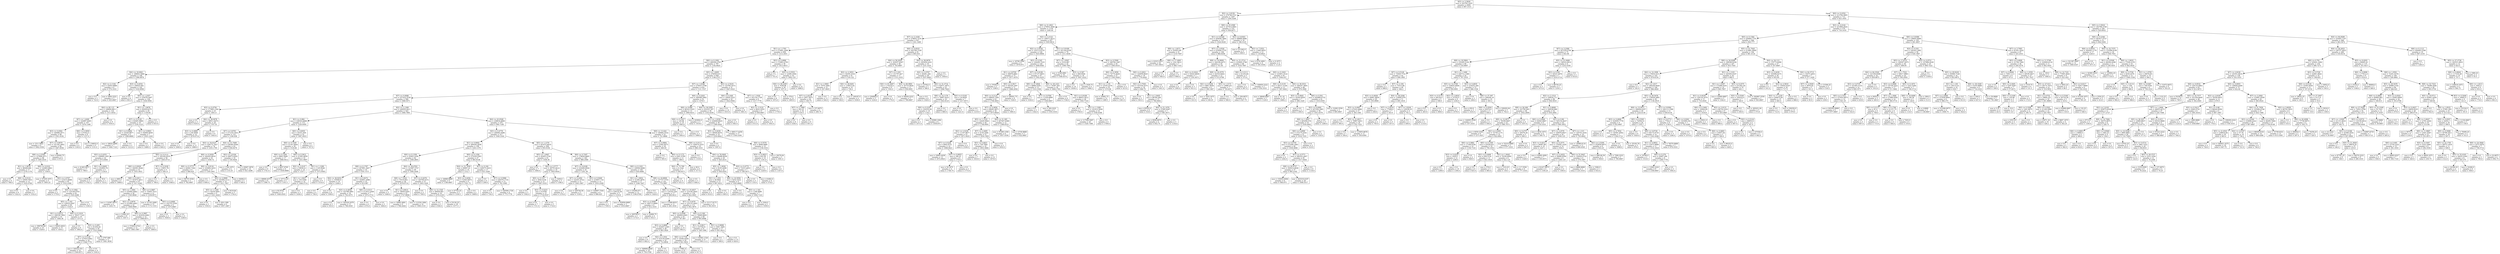 digraph Tree {
node [shape=box] ;
0 [label="X[5] <= 2.5828\nmse = 332705.1435\nsamples = 2000\nvalue = 997.1515"] ;
1 [label="X[2] <= 3.8159\nmse = 278746.5721\nsamples = 1287\nvalue = 1204.3248"] ;
0 -> 1 [labeldistance=2.5, labelangle=45, headlabel="True"] ;
2 [label="X[8] <= 21.4921\nmse = 270653.3646\nsamples = 1134\nvalue = 1240.44"] ;
1 -> 2 ;
3 [label="X[7] <= 2.1439\nmse = 278655.7578\nsamples = 927\nvalue = 1181.1489"] ;
2 -> 3 ;
4 [label="X[1] <= 1.1793\nmse = 272681.2646\nsamples = 836\nvalue = 1212.2931"] ;
3 -> 4 ;
5 [label="X[0] <= 0.1092\nmse = 269300.2763\nsamples = 797\nvalue = 1192.6625"] ;
4 -> 5 ;
6 [label="X[4] <= 18.0941\nmse = 188843.5666\nsamples = 148\nvalue = 1396.0878"] ;
5 -> 6 ;
7 [label="X[2] <= 2.1104\nmse = 25053.8889\nsamples = 6\nvalue = 574.3333"] ;
6 -> 7 ;
8 [label="mse = 0.0\nsamples = 3\nvalue = 723.0"] ;
7 -> 8 ;
9 [label="mse = 5904.2222\nsamples = 3\nvalue = 425.6667"] ;
7 -> 9 ;
10 [label="X[3] <= 0.4554\nmse = 166025.661\nsamples = 142\nvalue = 1430.8099"] ;
6 -> 10 ;
11 [label="mse = 0.0\nsamples = 6\nvalue = 801.0"] ;
10 -> 11 ;
12 [label="X[5] <= 1.2357\nmse = 155078.5497\nsamples = 136\nvalue = 1458.5956"] ;
10 -> 12 ;
13 [label="X[4] <= 85.115\nmse = 146804.8811\nsamples = 116\nvalue = 1511.6552"] ;
12 -> 13 ;
14 [label="X[7] <= 1.4269\nmse = 142887.4595\nsamples = 107\nvalue = 1476.1308"] ;
13 -> 14 ;
15 [label="X[3] <= 0.4582\nmse = 140088.3571\nsamples = 99\nvalue = 1501.9192"] ;
14 -> 15 ;
16 [label="mse = 1511.5802\nsamples = 9\nvalue = 1842.5556"] ;
15 -> 16 ;
17 [label="X[7] <= 0.8979\nmse = 141182.3902\nsamples = 90\nvalue = 1467.8556"] ;
15 -> 17 ;
18 [label="X[8] <= 2.5356\nmse = 127698.4571\nsamples = 86\nvalue = 1495.4535"] ;
17 -> 18 ;
19 [label="X[1] <= 1.0678\nmse = 88448.692\nsamples = 17\nvalue = 1278.1176"] ;
18 -> 19 ;
20 [label="mse = 0.0\nsamples = 4\nvalue = 768.0"] ;
19 -> 20 ;
21 [label="X[6] <= 0.0122\nmse = 10959.7633\nsamples = 13\nvalue = 1435.0769"] ;
19 -> 21 ;
22 [label="mse = 0.0\nsamples = 6\nvalue = 1322.0"] ;
21 -> 22 ;
23 [label="mse = 0.0\nsamples = 7\nvalue = 1532.0"] ;
21 -> 23 ;
24 [label="X[6] <= 0.0101\nmse = 122863.8841\nsamples = 69\nvalue = 1549.0"] ;
18 -> 24 ;
25 [label="mse = 47439.1875\nsamples = 4\nvalue = 1805.25"] ;
24 -> 25 ;
26 [label="X[2] <= 2.0767\nmse = 123215.8698\nsamples = 65\nvalue = 1533.2308"] ;
24 -> 26 ;
27 [label="mse = 0.0\nsamples = 2\nvalue = 1779.0"] ;
26 -> 27 ;
28 [label="X[0] <= 0.1082\nmse = 125149.0703\nsamples = 63\nvalue = 1525.4286"] ;
26 -> 28 ;
29 [label="X[5] <= 1.163\nmse = 129522.6567\nsamples = 60\nvalue = 1534.9"] ;
28 -> 29 ;
30 [label="X[1] <= 0.8272\nmse = 196536.7904\nsamples = 25\nvalue = 1484.36"] ;
29 -> 30 ;
31 [label="mse = 398765.64\nsamples = 10\nvalue = 1529.6"] ;
30 -> 31 ;
32 [label="mse = 59443.4933\nsamples = 15\nvalue = 1454.2"] ;
30 -> 32 ;
33 [label="X[0] <= 0.1019\nmse = 78527.7143\nsamples = 35\nvalue = 1571.0"] ;
29 -> 33 ;
34 [label="mse = 0.0\nsamples = 6\nvalue = 1802.0"] ;
33 -> 34 ;
35 [label="X[3] <= 0.495\nmse = 81450.44\nsamples = 29\nvalue = 1523.2069"] ;
33 -> 35 ;
36 [label="X[7] <= 0.5128\nmse = 127810.5062\nsamples = 18\nvalue = 1548.7778"] ;
35 -> 36 ;
37 [label="mse = 164322.551\nsamples = 14\nvalue = 1549.8571"] ;
36 -> 37 ;
38 [label="mse = 0.0\nsamples = 4\nvalue = 1545.0"] ;
36 -> 38 ;
39 [label="mse = 2767.686\nsamples = 11\nvalue = 1481.3636"] ;
35 -> 39 ;
40 [label="mse = 0.0\nsamples = 3\nvalue = 1336.0"] ;
28 -> 40 ;
41 [label="mse = 62640.75\nsamples = 4\nvalue = 874.5"] ;
17 -> 41 ;
42 [label="X[6] <= 0.3958\nmse = 67452.0\nsamples = 8\nvalue = 1157.0"] ;
14 -> 42 ;
43 [label="mse = 0.0\nsamples = 4\nvalue = 1163.0"] ;
42 -> 43 ;
44 [label="mse = 134832.0\nsamples = 4\nvalue = 1151.0"] ;
42 -> 44 ;
45 [label="mse = 0.0\nsamples = 9\nvalue = 1934.0"] ;
13 -> 45 ;
46 [label="X[1] <= 1.0678\nmse = 92029.6275\nsamples = 20\nvalue = 1150.85"] ;
12 -> 46 ;
47 [label="X[7] <= 0.5128\nmse = 83465.5898\nsamples = 16\nvalue = 1230.3125"] ;
46 -> 47 ;
48 [label="X[1] <= 0.9964\nmse = 23526.9877\nsamples = 9\nvalue = 1389.8889"] ;
47 -> 48 ;
49 [label="mse = 18624.4898\nsamples = 7\nvalue = 1440.7143"] ;
48 -> 49 ;
50 [label="mse = 0.0\nsamples = 2\nvalue = 1212.0"] ;
48 -> 50 ;
51 [label="X[1] <= 0.8903\nmse = 85694.6939\nsamples = 7\nvalue = 1025.1429"] ;
47 -> 51 ;
52 [label="mse = 0.0\nsamples = 2\nvalue = 1488.0"] ;
51 -> 52 ;
53 [label="mse = 0.0\nsamples = 5\nvalue = 840.0"] ;
51 -> 53 ;
54 [label="mse = 0.0\nsamples = 4\nvalue = 833.0"] ;
46 -> 54 ;
55 [label="X[5] <= 1.6495\nmse = 276059.015\nsamples = 649\nvalue = 1146.2727"] ;
5 -> 55 ;
56 [label="X[7] <= 1.0188\nmse = 270037.5799\nsamples = 618\nvalue = 1121.1537"] ;
55 -> 56 ;
57 [label="X[7] <= 0.0086\nmse = 257432.5538\nsamples = 566\nvalue = 1088.5071"] ;
56 -> 57 ;
58 [label="X[3] <= 0.4756\nmse = 177885.1304\nsamples = 23\nvalue = 1601.0"] ;
57 -> 58 ;
59 [label="mse = 0.0\nsamples = 3\nvalue = 624.0"] ;
58 -> 59 ;
60 [label="X[4] <= 38.0978\nmse = 39911.6475\nsamples = 20\nvalue = 1747.55"] ;
58 -> 60 ;
61 [label="X[3] <= 0.4889\nmse = 230.4949\nsamples = 14\nvalue = 1878.0714"] ;
60 -> 61 ;
62 [label="mse = 0.0\nsamples = 3\nvalue = 1849.0"] ;
61 -> 62 ;
63 [label="mse = 0.0\nsamples = 11\nvalue = 1886.0"] ;
61 -> 63 ;
64 [label="mse = 0.0\nsamples = 6\nvalue = 1443.0"] ;
60 -> 64 ;
65 [label="X[2] <= 2.1389\nmse = 249205.6411\nsamples = 543\nvalue = 1066.7993"] ;
57 -> 65 ;
66 [label="X[1] <= 0.984\nmse = 236543.6689\nsamples = 173\nvalue = 1220.9595"] ;
65 -> 66 ;
67 [label="X[7] <= 0.8791\nmse = 271216.3453\nsamples = 121\nvalue = 1106.438"] ;
66 -> 67 ;
68 [label="X[4] <= 34.6147\nmse = 228172.7627\nsamples = 78\nvalue = 1255.1795"] ;
67 -> 68 ;
69 [label="X[3] <= 0.4351\nmse = 108969.1405\nsamples = 22\nvalue = 873.6364"] ;
68 -> 69 ;
70 [label="mse = 41463.6471\nsamples = 17\nvalue = 798.0"] ;
69 -> 70 ;
71 [label="X[1] <= 0.8493\nmse = 252903.76\nsamples = 5\nvalue = 1130.8"] ;
69 -> 71 ;
72 [label="mse = 8556.25\nsamples = 2\nvalue = 1742.5"] ;
71 -> 72 ;
73 [label="mse = 50.0\nsamples = 3\nvalue = 723.0"] ;
71 -> 73 ;
74 [label="X[0] <= 0.2112\nmse = 195344.9235\nsamples = 56\nvalue = 1405.0714"] ;
68 -> 74 ;
75 [label="X[6] <= 0.0028\nmse = 184581.9246\nsamples = 51\nvalue = 1455.3922"] ;
74 -> 75 ;
76 [label="mse = 2883.0\nsamples = 4\nvalue = 1899.0"] ;
75 -> 76 ;
77 [label="X[8] <= 8.3611\nmse = 181872.4011\nsamples = 47\nvalue = 1417.6383"] ;
75 -> 77 ;
78 [label="X[5] <= 1.1894\nmse = 235092.9482\nsamples = 26\nvalue = 1545.8846"] ;
77 -> 78 ;
79 [label="mse = 114367.6875\nsamples = 4\nvalue = 1203.75"] ;
78 -> 79 ;
80 [label="X[2] <= 2.0678\nmse = 231890.4463\nsamples = 22\nvalue = 1608.0909"] ;
78 -> 80 ;
81 [label="mse = 31862.25\nsamples = 8\nvalue = 1447.5"] ;
80 -> 81 ;
82 [label="X[6] <= 0.3887\nmse = 323034.4082\nsamples = 14\nvalue = 1699.8571"] ;
80 -> 82 ;
83 [label="mse = 374923.4722\nsamples = 12\nvalue = 1683.1667"] ;
82 -> 83 ;
84 [label="mse = 0.0\nsamples = 2\nvalue = 1800.0"] ;
82 -> 84 ;
85 [label="X[6] <= 0.3887\nmse = 70405.7415\nsamples = 21\nvalue = 1258.8571"] ;
77 -> 85 ;
86 [label="mse = 31142.2489\nsamples = 15\nvalue = 1172.1333"] ;
85 -> 86 ;
87 [label="X[3] <= 0.4469\nmse = 102755.5556\nsamples = 6\nvalue = 1475.6667"] ;
85 -> 87 ;
88 [label="mse = 0.0\nsamples = 2\nvalue = 1929.0"] ;
87 -> 88 ;
89 [label="mse = 0.0\nsamples = 4\nvalue = 1249.0"] ;
87 -> 89 ;
90 [label="X[7] <= 0.3228\nmse = 15851.76\nsamples = 5\nvalue = 891.8"] ;
74 -> 90 ;
91 [label="mse = 0.0\nsamples = 3\nvalue = 789.0"] ;
90 -> 91 ;
92 [label="mse = 0.0\nsamples = 2\nvalue = 1046.0"] ;
90 -> 92 ;
93 [label="X[4] <= 31.7499\nmse = 236365.9546\nsamples = 43\nvalue = 836.6279"] ;
67 -> 93 ;
94 [label="X[6] <= 0.5059\nmse = 244263.8016\nsamples = 25\nvalue = 1056.72"] ;
93 -> 94 ;
95 [label="X[0] <= 0.3773\nmse = 42942.7344\nsamples = 8\nvalue = 666.625"] ;
94 -> 95 ;
96 [label="mse = 99755.5556\nsamples = 3\nvalue = 762.6667"] ;
95 -> 96 ;
97 [label="mse = 0.0\nsamples = 5\nvalue = 609.0"] ;
95 -> 97 ;
98 [label="X[6] <= 0.8134\nmse = 233692.3253\nsamples = 17\nvalue = 1240.2941"] ;
94 -> 98 ;
99 [label="X[2] <= 2.0888\nmse = 103384.3112\nsamples = 14\nvalue = 1411.7857"] ;
98 -> 99 ;
100 [label="X[5] <= 1.1269\nmse = 54254.4691\nsamples = 9\nvalue = 1221.4444"] ;
99 -> 100 ;
101 [label="mse = 0.0\nsamples = 3\nvalue = 1550.0"] ;
100 -> 101 ;
102 [label="mse = 420.1389\nsamples = 6\nvalue = 1057.1667"] ;
100 -> 102 ;
103 [label="mse = 9219.84\nsamples = 5\nvalue = 1754.4"] ;
99 -> 103 ;
104 [label="mse = 64082.0\nsamples = 3\nvalue = 440.0"] ;
98 -> 104 ;
105 [label="X[2] <= 2.0194\nmse = 64675.8302\nsamples = 18\nvalue = 530.9444"] ;
93 -> 105 ;
106 [label="mse = 1764.1875\nsamples = 4\nvalue = 214.25"] ;
105 -> 106 ;
107 [label="mse = 45807.3878\nsamples = 14\nvalue = 621.4286"] ;
105 -> 107 ;
108 [label="X[0] <= 0.6055\nmse = 54331.939\nsamples = 52\nvalue = 1487.4423"] ;
66 -> 108 ;
109 [label="X[6] <= 0.7249\nmse = 31167.0644\nsamples = 50\nvalue = 1518.66"] ;
108 -> 109 ;
110 [label="X[0] <= 0.1294\nmse = 6863.5848\nsamples = 17\nvalue = 1686.9412"] ;
109 -> 110 ;
111 [label="mse = 0.0\nsamples = 8\nvalue = 1741.0"] ;
110 -> 111 ;
112 [label="mse = 8057.8765\nsamples = 9\nvalue = 1638.8889"] ;
110 -> 112 ;
113 [label="X[0] <= 0.3612\nmse = 21583.4839\nsamples = 33\nvalue = 1431.9697"] ;
109 -> 113 ;
114 [label="X[2] <= 2.0147\nmse = 55839.21\nsamples = 10\nvalue = 1337.7"] ;
113 -> 114 ;
115 [label="mse = 49686.4375\nsamples = 8\nvalue = 1396.75"] ;
114 -> 115 ;
116 [label="mse = 10712.25\nsamples = 2\nvalue = 1101.5"] ;
114 -> 116 ;
117 [label="X[1] <= 1.1299\nmse = 1145.9546\nsamples = 23\nvalue = 1472.9565"] ;
113 -> 117 ;
118 [label="X[1] <= 1.0437\nmse = 103.5306\nsamples = 14\nvalue = 1446.5714"] ;
117 -> 118 ;
119 [label="mse = 92.9752\nsamples = 11\nvalue = 1449.4545"] ;
118 -> 119 ;
120 [label="mse = 0.0\nsamples = 3\nvalue = 1436.0"] ;
118 -> 120 ;
121 [label="mse = 0.0\nsamples = 9\nvalue = 1514.0"] ;
117 -> 121 ;
122 [label="mse = 0.0\nsamples = 2\nvalue = 707.0"] ;
108 -> 122 ;
123 [label="X[4] <= 43.0548\nmse = 238818.4669\nsamples = 370\nvalue = 994.7189"] ;
65 -> 123 ;
124 [label="X[3] <= 0.4778\nmse = 246083.5096\nsamples = 317\nvalue = 1040.3344"] ;
123 -> 124 ;
125 [label="X[1] <= 0.9092\nmse = 290436.2838\nsamples = 109\nvalue = 1203.1376"] ;
124 -> 125 ;
126 [label="X[0] <= 0.1356\nmse = 250813.836\nsamples = 82\nvalue = 1308.2805"] ;
125 -> 126 ;
127 [label="X[8] <= 4.1787\nmse = 207891.3407\nsamples = 33\nvalue = 934.1515"] ;
126 -> 127 ;
128 [label="X[4] <= 36.9252\nmse = 135000.0\nsamples = 10\nvalue = 1208.0"] ;
127 -> 128 ;
129 [label="mse = 0.0\nsamples = 4\nvalue = 758.0"] ;
128 -> 129 ;
130 [label="mse = 0.0\nsamples = 6\nvalue = 1508.0"] ;
128 -> 130 ;
131 [label="X[1] <= 0.8272\nmse = 192801.2098\nsamples = 23\nvalue = 815.087"] ;
127 -> 131 ;
132 [label="X[3] <= 0.4658\nmse = 142788.4961\nsamples = 16\nvalue = 702.4375"] ;
131 -> 132 ;
133 [label="mse = 0.0\nsamples = 5\nvalue = 555.0"] ;
132 -> 133 ;
134 [label="mse = 193320.2479\nsamples = 11\nvalue = 769.4545"] ;
132 -> 134 ;
135 [label="X[6] <= 0.5313\nmse = 211812.2449\nsamples = 7\nvalue = 1072.5714"] ;
131 -> 135 ;
136 [label="mse = 0.0\nsamples = 4\nvalue = 674.0"] ;
135 -> 136 ;
137 [label="mse = 0.0\nsamples = 3\nvalue = 1604.0"] ;
135 -> 137 ;
138 [label="X[4] <= 39.4763\nmse = 121967.5727\nsamples = 49\nvalue = 1560.2449"] ;
126 -> 138 ;
139 [label="X[8] <= 7.3322\nmse = 75519.852\nsamples = 28\nvalue = 1678.0714"] ;
138 -> 139 ;
140 [label="mse = 0.0\nsamples = 5\nvalue = 1449.0"] ;
139 -> 140 ;
141 [label="X[1] <= 0.8614\nmse = 78050.0265\nsamples = 23\nvalue = 1727.8696"] ;
139 -> 141 ;
142 [label="mse = 19082.4691\nsamples = 9\nvalue = 1786.4444"] ;
141 -> 142 ;
143 [label="mse = 112334.1684\nsamples = 14\nvalue = 1690.2143"] ;
141 -> 143 ;
144 [label="X[7] <= 0.4478\nmse = 140706.0272\nsamples = 21\nvalue = 1403.1429"] ;
138 -> 144 ;
145 [label="mse = 0.0\nsamples = 2\nvalue = 709.0"] ;
144 -> 145 ;
146 [label="X[8] <= 12.1545\nmse = 99458.903\nsamples = 19\nvalue = 1476.2105"] ;
144 -> 146 ;
147 [label="mse = 0.0\nsamples = 3\nvalue = 936.0"] ;
146 -> 147 ;
148 [label="mse = 53130.25\nsamples = 16\nvalue = 1577.5"] ;
146 -> 148 ;
149 [label="X[0] <= 0.1356\nmse = 275229.5583\nsamples = 27\nvalue = 883.8148"] ;
125 -> 149 ;
150 [label="X[4] <= 31.7656\nmse = 60697.41\nsamples = 10\nvalue = 1312.7"] ;
149 -> 150 ;
151 [label="mse = 26888.8889\nsamples = 6\nvalue = 1186.6667"] ;
150 -> 151 ;
152 [label="X[3] <= 0.4456\nmse = 51843.6875\nsamples = 4\nvalue = 1501.75"] ;
150 -> 152 ;
153 [label="mse = 47742.25\nsamples = 2\nvalue = 1334.5"] ;
152 -> 153 ;
154 [label="mse = 0.0\nsamples = 2\nvalue = 1669.0"] ;
152 -> 154 ;
155 [label="X[7] <= 0.164\nmse = 229575.5433\nsamples = 17\nvalue = 631.5294"] ;
149 -> 155 ;
156 [label="mse = 0.0\nsamples = 4\nvalue = 209.0"] ;
155 -> 156 ;
157 [label="X[7] <= 0.5986\nmse = 228379.1716\nsamples = 13\nvalue = 761.5385"] ;
155 -> 157 ;
158 [label="mse = 0.0\nsamples = 4\nvalue = 734.0"] ;
157 -> 158 ;
159 [label="mse = 329394.1728\nsamples = 9\nvalue = 773.7778"] ;
157 -> 159 ;
160 [label="X[5] <= 1.1279\nmse = 201672.6919\nsamples = 208\nvalue = 955.0192"] ;
124 -> 160 ;
161 [label="X[5] <= 1.0097\nmse = 82405.2704\nsamples = 25\nvalue = 1458.36"] ;
160 -> 161 ;
162 [label="mse = 0.0\nsamples = 7\nvalue = 1084.0"] ;
161 -> 162 ;
163 [label="X[2] <= 2.5777\nmse = 38755.9414\nsamples = 18\nvalue = 1603.9444"] ;
161 -> 163 ;
164 [label="X[0] <= 0.1317\nmse = 3944.5156\nsamples = 15\nvalue = 1687.5333"] ;
163 -> 164 ;
165 [label="mse = 0.0\nsamples = 3\nvalue = 1562.0"] ;
164 -> 165 ;
166 [label="X[3] <= 0.5223\nmse = 6.0764\nsamples = 12\nvalue = 1718.9167"] ;
164 -> 166 ;
167 [label="mse = 0.0\nsamples = 7\nvalue = 1721.0"] ;
166 -> 167 ;
168 [label="mse = 0.0\nsamples = 5\nvalue = 1716.0"] ;
166 -> 168 ;
169 [label="mse = 3200.0\nsamples = 3\nvalue = 1186.0"] ;
163 -> 169 ;
170 [label="X[6] <= 0.7297\nmse = 178626.8685\nsamples = 183\nvalue = 886.2568"] ;
160 -> 170 ;
171 [label="X[7] <= 0.6189\nmse = 216260.9504\nsamples = 25\nvalue = 1241.36"] ;
170 -> 171 ;
172 [label="X[7] <= 0.2492\nmse = 142451.9722\nsamples = 12\nvalue = 1445.1667"] ;
171 -> 172 ;
173 [label="mse = 0.0\nsamples = 7\nvalue = 1378.0"] ;
172 -> 173 ;
174 [label="mse = 326726.56\nsamples = 5\nvalue = 1539.2"] ;
172 -> 174 ;
175 [label="X[3] <= 0.5049\nmse = 210657.716\nsamples = 13\nvalue = 1053.2308"] ;
171 -> 175 ;
176 [label="mse = 120697.7344\nsamples = 8\nvalue = 886.625"] ;
175 -> 176 ;
177 [label="X[6] <= 0.4223\nmse = 239122.56\nsamples = 5\nvalue = 1319.8"] ;
175 -> 177 ;
178 [label="mse = 0.0\nsamples = 2\nvalue = 1749.0"] ;
177 -> 178 ;
179 [label="mse = 193856.8889\nsamples = 3\nvalue = 1033.6667"] ;
177 -> 179 ;
180 [label="X[0] <= 0.1201\nmse = 149562.8496\nsamples = 158\nvalue = 830.0696"] ;
170 -> 180 ;
181 [label="X[1] <= 1.0832\nmse = 51284.2976\nsamples = 17\nvalue = 1248.7647"] ;
180 -> 181 ;
182 [label="mse = 55266.071\nsamples = 13\nvalue = 1196.0769"] ;
181 -> 182 ;
183 [label="mse = 0.0\nsamples = 4\nvalue = 1420.0"] ;
181 -> 183 ;
184 [label="X[8] <= 16.8909\nmse = 137727.5755\nsamples = 141\nvalue = 779.5887"] ;
180 -> 184 ;
185 [label="X[8] <= 12.0521\nmse = 135102.526\nsamples = 17\nvalue = 469.9412"] ;
184 -> 185 ;
186 [label="X[3] <= 0.5008\nmse = 169713.8889\nsamples = 6\nvalue = 812.3333"] ;
185 -> 186 ;
187 [label="mse = 209764.0\nsamples = 2\nvalue = 1172.0"] ;
186 -> 187 ;
188 [label="mse = 52668.75\nsamples = 4\nvalue = 632.5"] ;
186 -> 188 ;
189 [label="mse = 17399.6033\nsamples = 11\nvalue = 283.1818"] ;
185 -> 189 ;
190 [label="X[8] <= 19.4837\nmse = 123140.2645\nsamples = 124\nvalue = 822.0403"] ;
184 -> 190 ;
191 [label="X[7] <= 0.4478\nmse = 125133.2643\nsamples = 111\nvalue = 852.3874"] ;
190 -> 191 ;
192 [label="X[0] <= 0.4299\nmse = 184904.4565\nsamples = 43\nvalue = 767.907"] ;
191 -> 192 ;
193 [label="X[3] <= 0.4889\nmse = 252647.2385\nsamples = 28\nvalue = 663.3929"] ;
192 -> 193 ;
194 [label="mse = 0.0\nsamples = 6\nvalue = 482.0"] ;
193 -> 194 ;
195 [label="X[2] <= 2.934\nmse = 310130.0269\nsamples = 22\nvalue = 712.8636"] ;
193 -> 195 ;
196 [label="mse = 348666.6648\nsamples = 19\nvalue = 750.5789"] ;
195 -> 196 ;
197 [label="mse = 0.0\nsamples = 3\nvalue = 474.0"] ;
195 -> 197 ;
198 [label="mse = 0.0\nsamples = 15\nvalue = 963.0"] ;
192 -> 198 ;
199 [label="X[0] <= 0.168\nmse = 79969.8605\nsamples = 68\nvalue = 905.8088"] ;
191 -> 199 ;
200 [label="X[1] <= 0.9617\nmse = 63758.01\nsamples = 51\nvalue = 1007.098"] ;
199 -> 200 ;
201 [label="X[6] <= 0.7736\nmse = 16392.8264\nsamples = 24\nvalue = 921.5833"] ;
200 -> 201 ;
202 [label="mse = 17881.0\nsamples = 22\nvalue = 922.0"] ;
201 -> 202 ;
203 [label="mse = 0.0\nsamples = 2\nvalue = 917.0"] ;
201 -> 203 ;
204 [label="mse = 93582.1728\nsamples = 27\nvalue = 1083.1111"] ;
200 -> 204 ;
205 [label="X[1] <= 0.9698\nmse = 5491.3495\nsamples = 17\nvalue = 601.9412"] ;
199 -> 205 ;
206 [label="mse = 0.0\nsamples = 2\nvalue = 399.0"] ;
205 -> 206 ;
207 [label="mse = 0.0\nsamples = 15\nvalue = 629.0"] ;
205 -> 207 ;
208 [label="mse = 31117.9172\nsamples = 13\nvalue = 562.9231"] ;
190 -> 208 ;
209 [label="X[8] <= 13.424\nmse = 108482.5532\nsamples = 53\nvalue = 721.8868"] ;
123 -> 209 ;
210 [label="X[7] <= 0.0884\nmse = 12582.8475\nsamples = 20\nvalue = 460.45"] ;
209 -> 210 ;
211 [label="mse = 0.0\nsamples = 7\nvalue = 595.0"] ;
210 -> 211 ;
212 [label="X[0] <= 0.1172\nmse = 4361.0769\nsamples = 13\nvalue = 388.0"] ;
210 -> 212 ;
213 [label="X[4] <= 73.769\nmse = 6.1224\nsamples = 7\nvalue = 448.8571"] ;
212 -> 213 ;
214 [label="mse = 0.0\nsamples = 4\nvalue = 451.0"] ;
213 -> 214 ;
215 [label="mse = 0.0\nsamples = 3\nvalue = 446.0"] ;
213 -> 215 ;
216 [label="mse = 80.0\nsamples = 6\nvalue = 317.0"] ;
212 -> 216 ;
217 [label="X[6] <= 0.0111\nmse = 100074.5253\nsamples = 33\nvalue = 880.3333"] ;
209 -> 217 ;
218 [label="mse = 0.0\nsamples = 4\nvalue = 1316.0"] ;
217 -> 218 ;
219 [label="X[4] <= 76.0005\nmse = 84086.8038\nsamples = 29\nvalue = 820.2414"] ;
217 -> 219 ;
220 [label="X[5] <= 1.0638\nmse = 9105.4298\nsamples = 22\nvalue = 958.4545"] ;
219 -> 220 ;
221 [label="X[1] <= 1.032\nmse = 46.9941\nsamples = 13\nvalue = 897.9231"] ;
220 -> 221 ;
222 [label="mse = 0.0\nsamples = 2\nvalue = 914.0"] ;
221 -> 222 ;
223 [label="mse = 0.0\nsamples = 11\nvalue = 895.0"] ;
221 -> 223 ;
224 [label="X[8] <= 16.5956\nmse = 9252.5432\nsamples = 9\nvalue = 1045.8889"] ;
220 -> 224 ;
225 [label="mse = 0.0\nsamples = 2\nvalue = 875.0"] ;
224 -> 225 ;
226 [label="X[5] <= 1.163\nmse = 1168.4898\nsamples = 7\nvalue = 1094.7143"] ;
224 -> 226 ;
227 [label="mse = 0.0\nsamples = 5\nvalue = 1109.0"] ;
226 -> 227 ;
228 [label="mse = 2304.0\nsamples = 2\nvalue = 1059.0"] ;
226 -> 228 ;
229 [label="X[3] <= 0.4775\nmse = 71015.2653\nsamples = 7\nvalue = 385.8571"] ;
219 -> 229 ;
230 [label="mse = 0.0\nsamples = 3\nvalue = 135.0"] ;
229 -> 230 ;
231 [label="mse = 41682.0\nsamples = 4\nvalue = 574.0"] ;
229 -> 231 ;
232 [label="X[0] <= 0.2203\nmse = 269366.5962\nsamples = 52\nvalue = 1476.5"] ;
56 -> 232 ;
233 [label="X[8] <= 9.686\nmse = 80322.5325\nsamples = 13\nvalue = 1900.9231"] ;
232 -> 233 ;
234 [label="X[0] <= 0.1837\nmse = 120.96\nsamples = 10\nvalue = 1985.8"] ;
233 -> 234 ;
235 [label="mse = 0.0\nsamples = 7\nvalue = 1993.0"] ;
234 -> 235 ;
236 [label="mse = 0.0\nsamples = 3\nvalue = 1969.0"] ;
234 -> 236 ;
237 [label="mse = 243602.0\nsamples = 3\nvalue = 1618.0"] ;
233 -> 237 ;
238 [label="X[4] <= 36.2285\nmse = 252321.307\nsamples = 39\nvalue = 1335.0256"] ;
232 -> 238 ;
239 [label="X[1] <= 1.0258\nmse = 234849.8025\nsamples = 36\nvalue = 1389.4444"] ;
238 -> 239 ;
240 [label="X[3] <= 0.4439\nmse = 39046.8476\nsamples = 19\nvalue = 1250.6842"] ;
239 -> 240 ;
241 [label="mse = 0.0\nsamples = 4\nvalue = 1597.0"] ;
240 -> 241 ;
242 [label="X[6] <= 0.5576\nmse = 8948.0889\nsamples = 15\nvalue = 1158.3333"] ;
240 -> 242 ;
243 [label="X[3] <= 0.4823\nmse = 922.56\nsamples = 10\nvalue = 1191.8"] ;
242 -> 243 ;
244 [label="mse = 0.0\nsamples = 4\nvalue = 1229.0"] ;
243 -> 244 ;
245 [label="mse = 0.0\nsamples = 6\nvalue = 1167.0"] ;
243 -> 245 ;
246 [label="mse = 18279.04\nsamples = 5\nvalue = 1091.4"] ;
242 -> 246 ;
247 [label="mse = 408117.4256\nsamples = 17\nvalue = 1544.5294"] ;
239 -> 247 ;
248 [label="mse = 0.0\nsamples = 3\nvalue = 682.0"] ;
238 -> 248 ;
249 [label="X[2] <= 2.5418\nmse = 132760.5473\nsamples = 31\nvalue = 1647.0323"] ;
55 -> 249 ;
250 [label="X[0] <= 0.448\nmse = 14929.3223\nsamples = 22\nvalue = 1822.6364"] ;
249 -> 250 ;
251 [label="mse = 0.0\nsamples = 14\nvalue = 1915.0"] ;
250 -> 251 ;
252 [label="mse = 0.0\nsamples = 8\nvalue = 1661.0"] ;
250 -> 252 ;
253 [label="X[7] <= 1.1028\nmse = 161154.1728\nsamples = 9\nvalue = 1217.7778"] ;
249 -> 253 ;
254 [label="X[2] <= 3.3122\nmse = 8022.2222\nsamples = 6\nvalue = 938.6667"] ;
253 -> 254 ;
255 [label="mse = 0.0\nsamples = 2\nvalue = 812.0"] ;
254 -> 255 ;
256 [label="mse = 0.0\nsamples = 4\nvalue = 1002.0"] ;
254 -> 256 ;
257 [label="mse = 0.0\nsamples = 3\nvalue = 1776.0"] ;
253 -> 257 ;
258 [label="X[3] <= 0.4886\nmse = 172963.4793\nsamples = 39\nvalue = 1613.4615"] ;
4 -> 258 ;
259 [label="mse = 0.0\nsamples = 7\nvalue = 751.0"] ;
258 -> 259 ;
260 [label="X[3] <= 0.5553\nmse = 12490.3594\nsamples = 32\nvalue = 1802.125"] ;
258 -> 260 ;
261 [label="X[4] <= 36.2285\nmse = 7038.96\nsamples = 20\nvalue = 1871.8"] ;
260 -> 261 ;
262 [label="mse = 0.0\nsamples = 8\nvalue = 1972.0"] ;
261 -> 262 ;
263 [label="mse = 576.0\nsamples = 12\nvalue = 1805.0"] ;
261 -> 263 ;
264 [label="mse = 0.0\nsamples = 12\nvalue = 1686.0"] ;
260 -> 264 ;
265 [label="X[6] <= 0.6525\nmse = 242769.1528\nsamples = 91\nvalue = 895.033"] ;
3 -> 265 ;
266 [label="X[4] <= 56.2939\nmse = 163037.8347\nsamples = 58\nvalue = 703.6897"] ;
265 -> 266 ;
267 [label="X[2] <= 2.3053\nmse = 50250.2534\nsamples = 41\nvalue = 518.122"] ;
266 -> 267 ;
268 [label="X[1] <= 1.0083\nmse = 7076.1894\nsamples = 31\nvalue = 447.0645"] ;
267 -> 268 ;
269 [label="X[7] <= 2.6216\nmse = 2957.5875\nsamples = 20\nvalue = 393.75"] ;
268 -> 269 ;
270 [label="X[7] <= 2.1966\nmse = 342.25\nsamples = 16\nvalue = 419.5"] ;
269 -> 270 ;
271 [label="mse = 0.0\nsamples = 8\nvalue = 438.0"] ;
270 -> 271 ;
272 [label="mse = 0.0\nsamples = 8\nvalue = 401.0"] ;
270 -> 272 ;
273 [label="mse = 157.6875\nsamples = 4\nvalue = 290.75"] ;
269 -> 273 ;
274 [label="mse = 0.0\nsamples = 11\nvalue = 544.0"] ;
268 -> 274 ;
275 [label="X[4] <= 28.9261\nmse = 119915.04\nsamples = 10\nvalue = 738.4"] ;
267 -> 275 ;
276 [label="mse = 0.0\nsamples = 6\nvalue = 538.0"] ;
275 -> 276 ;
277 [label="mse = 149187.0\nsamples = 4\nvalue = 1039.0"] ;
275 -> 277 ;
278 [label="X[7] <= 3.301\nmse = 151707.827\nsamples = 17\nvalue = 1151.2353"] ;
266 -> 278 ;
279 [label="X[4] <= 91.9487\nmse = 174224.0\nsamples = 6\nvalue = 1502.0"] ;
278 -> 279 ;
280 [label="mse = 204800.0\nsamples = 3\nvalue = 1234.0"] ;
279 -> 280 ;
281 [label="mse = 0.0\nsamples = 3\nvalue = 1770.0"] ;
279 -> 281 ;
282 [label="X[4] <= 84.9891\nmse = 35710.0826\nsamples = 11\nvalue = 959.9091"] ;
278 -> 282 ;
283 [label="mse = 95630.2222\nsamples = 3\nvalue = 799.6667"] ;
282 -> 283 ;
284 [label="mse = 0.0\nsamples = 8\nvalue = 1020.0"] ;
282 -> 284 ;
285 [label="X[4] <= 38.0978\nmse = 205456.2222\nsamples = 33\nvalue = 1231.3333"] ;
265 -> 285 ;
286 [label="X[2] <= 2.0767\nmse = 84281.284\nsamples = 26\nvalue = 1037.8462"] ;
285 -> 286 ;
287 [label="mse = 23762.0\nsamples = 3\nvalue = 586.0"] ;
286 -> 287 ;
288 [label="X[4] <= 31.2714\nmse = 62071.3875\nsamples = 23\nvalue = 1096.7826"] ;
286 -> 288 ;
289 [label="X[8] <= 14.1179\nmse = 79997.6523\nsamples = 16\nvalue = 1043.8125"] ;
288 -> 289 ;
290 [label="X[0] <= 0.2187\nmse = 102235.09\nsamples = 10\nvalue = 1142.1"] ;
289 -> 290 ;
291 [label="mse = 0.0\nsamples = 2\nvalue = 1471.0"] ;
290 -> 291 ;
292 [label="mse = 93989.1094\nsamples = 8\nvalue = 1059.875"] ;
290 -> 292 ;
293 [label="mse = 0.0\nsamples = 6\nvalue = 880.0"] ;
289 -> 293 ;
294 [label="X[3] <= 0.5193\nmse = 24.6939\nsamples = 7\nvalue = 1217.8571"] ;
288 -> 294 ;
295 [label="mse = 0.0\nsamples = 5\nvalue = 1221.0"] ;
294 -> 295 ;
296 [label="mse = 0.0\nsamples = 2\nvalue = 1210.0"] ;
294 -> 296 ;
297 [label="mse = 0.0\nsamples = 7\nvalue = 1950.0"] ;
285 -> 297 ;
298 [label="X[2] <= 3.3122\nmse = 148571.9212\nsamples = 207\nvalue = 1505.9614"] ;
2 -> 298 ;
299 [label="X[2] <= 2.0536\nmse = 103112.6755\nsamples = 128\nvalue = 1625.8906"] ;
298 -> 299 ;
300 [label="mse = 16708.3594\nsamples = 8\nvalue = 1879.875"] ;
299 -> 300 ;
301 [label="X[3] <= 0.545\nmse = 104285.7233\nsamples = 120\nvalue = 1608.9583"] ;
299 -> 301 ;
302 [label="X[1] <= 0.8709\nmse = 96876.6861\nsamples = 73\nvalue = 1677.5479"] ;
301 -> 302 ;
303 [label="mse = 37636.0\nsamples = 2\nvalue = 1296.0"] ;
302 -> 303 ;
304 [label="X[0] <= 0.3817\nmse = 94329.1097\nsamples = 71\nvalue = 1688.2958"] ;
302 -> 304 ;
305 [label="X[0] <= 0.2119\nmse = 88920.7564\nsamples = 63\nvalue = 1708.4603"] ;
304 -> 305 ;
306 [label="X[7] <= 4.4856\nmse = 89281.6671\nsamples = 56\nvalue = 1673.8929"] ;
305 -> 306 ;
307 [label="X[5] <= 1.1532\nmse = 14429.5826\nsamples = 44\nvalue = 1748.9091"] ;
306 -> 307 ;
308 [label="X[2] <= 2.5238\nmse = 11107.8677\nsamples = 23\nvalue = 1671.0435"] ;
307 -> 308 ;
309 [label="X[7] <= 0.5236\nmse = 9002.9751\nsamples = 19\nvalue = 1698.8421"] ;
308 -> 309 ;
310 [label="mse = 10905.4438\nsamples = 13\nvalue = 1672.6923"] ;
309 -> 310 ;
311 [label="X[7] <= 0.8955\nmse = 189.25\nsamples = 6\nvalue = 1755.5"] ;
309 -> 311 ;
312 [label="mse = 54.1875\nsamples = 4\nvalue = 1746.75"] ;
311 -> 312 ;
313 [label="mse = 0.0\nsamples = 2\nvalue = 1773.0"] ;
311 -> 313 ;
314 [label="mse = 0.0\nsamples = 4\nvalue = 1539.0"] ;
308 -> 314 ;
315 [label="X[7] <= 2.4485\nmse = 4154.2494\nsamples = 21\nvalue = 1834.1905"] ;
307 -> 315 ;
316 [label="X[3] <= 0.4823\nmse = 729.7064\nsamples = 19\nvalue = 1853.3684"] ;
315 -> 316 ;
317 [label="mse = 0.0\nsamples = 7\nvalue = 1818.0"] ;
316 -> 317 ;
318 [label="mse = 0.0\nsamples = 12\nvalue = 1874.0"] ;
316 -> 318 ;
319 [label="mse = 0.0\nsamples = 2\nvalue = 1652.0"] ;
315 -> 319 ;
320 [label="X[4] <= 21.365\nmse = 267447.6389\nsamples = 12\nvalue = 1398.8333"] ;
306 -> 320 ;
321 [label="mse = 87269.1358\nsamples = 9\nvalue = 1657.5556"] ;
320 -> 321 ;
322 [label="mse = 4736.8889\nsamples = 3\nvalue = 622.6667"] ;
320 -> 322 ;
323 [label="mse = 0.0\nsamples = 7\nvalue = 1985.0"] ;
305 -> 323 ;
324 [label="mse = 108501.75\nsamples = 8\nvalue = 1529.5"] ;
304 -> 324 ;
325 [label="X[7] <= 0.9108\nmse = 97137.0955\nsamples = 47\nvalue = 1502.4255"] ;
301 -> 325 ;
326 [label="X[8] <= 27.4844\nmse = 48882.6391\nsamples = 13\nvalue = 1223.2308"] ;
325 -> 326 ;
327 [label="mse = 0.0\nsamples = 7\nvalue = 1030.0"] ;
326 -> 327 ;
328 [label="X[7] <= 0.0766\nmse = 11529.8889\nsamples = 6\nvalue = 1448.6667"] ;
326 -> 328 ;
329 [label="mse = 0.0\nsamples = 3\nvalue = 1342.0"] ;
328 -> 329 ;
330 [label="mse = 304.2222\nsamples = 3\nvalue = 1555.3333"] ;
328 -> 330 ;
331 [label="X[8] <= 26.1421\nmse = 74387.263\nsamples = 34\nvalue = 1609.1765"] ;
325 -> 331 ;
332 [label="mse = 0.0\nsamples = 6\nvalue = 1728.0"] ;
331 -> 332 ;
333 [label="X[1] <= 0.9189\nmse = 86653.5612\nsamples = 28\nvalue = 1583.7143"] ;
331 -> 333 ;
334 [label="mse = 0.0\nsamples = 5\nvalue = 1700.0"] ;
333 -> 334 ;
335 [label="X[1] <= 1.1289\nmse = 101912.5936\nsamples = 23\nvalue = 1558.4348"] ;
333 -> 335 ;
336 [label="mse = 117590.5097\nsamples = 19\nvalue = 1526.7368"] ;
335 -> 336 ;
337 [label="mse = 0.0\nsamples = 4\nvalue = 1709.0"] ;
335 -> 337 ;
338 [label="X[1] <= 0.9189\nmse = 161164.6339\nsamples = 79\nvalue = 1311.6456"] ;
298 -> 338 ;
339 [label="X[7] <= 1.9587\nmse = 5316.987\nsamples = 34\nvalue = 1599.7941"] ;
338 -> 339 ;
340 [label="mse = 5168.4961\nsamples = 16\nvalue = 1546.4375"] ;
339 -> 340 ;
341 [label="X[3] <= 0.567\nmse = 668.9506\nsamples = 18\nvalue = 1647.2222"] ;
339 -> 341 ;
342 [label="mse = 0.0\nsamples = 14\nvalue = 1636.0"] ;
341 -> 342 ;
343 [label="mse = 1026.75\nsamples = 4\nvalue = 1686.5"] ;
341 -> 343 ;
344 [label="X[3] <= 0.5566\nmse = 168784.1067\nsamples = 45\nvalue = 1093.9333"] ;
338 -> 344 ;
345 [label="X[6] <= 0.3958\nmse = 74774.4636\nsamples = 27\nvalue = 1303.5926"] ;
344 -> 345 ;
346 [label="X[1] <= 1.135\nmse = 12535.2576\nsamples = 25\nvalue = 1374.68"] ;
345 -> 346 ;
347 [label="mse = 25692.75\nsamples = 12\nvalue = 1389.5"] ;
346 -> 347 ;
348 [label="mse = 0.0\nsamples = 13\nvalue = 1361.0"] ;
346 -> 348 ;
349 [label="mse = 0.0\nsamples = 2\nvalue = 415.0"] ;
345 -> 349 ;
350 [label="X[0] <= 0.2621\nmse = 144959.8025\nsamples = 18\nvalue = 779.4444"] ;
344 -> 350 ;
351 [label="X[2] <= 3.7045\nmse = 101534.4375\nsamples = 16\nvalue = 696.75"] ;
350 -> 351 ;
352 [label="mse = 0.0\nsamples = 3\nvalue = 393.0"] ;
351 -> 352 ;
353 [label="X[1] <= 1.0405\nmse = 98760.284\nsamples = 13\nvalue = 766.8462"] ;
351 -> 353 ;
354 [label="mse = 65522.0\nsamples = 6\nvalue = 516.0"] ;
353 -> 354 ;
355 [label="X[4] <= 51.1078\nmse = 27085.8367\nsamples = 7\nvalue = 981.8571"] ;
353 -> 355 ;
356 [label="mse = 8506.6875\nsamples = 4\nvalue = 852.75"] ;
355 -> 356 ;
357 [label="mse = 0.0\nsamples = 3\nvalue = 1154.0"] ;
355 -> 357 ;
358 [label="mse = 0.0\nsamples = 2\nvalue = 1441.0"] ;
350 -> 358 ;
359 [label="X[8] <= 25.2589\nmse = 257412.9081\nsamples = 153\nvalue = 936.6471"] ;
1 -> 359 ;
360 [label="X[1] <= 0.9348\nmse = 204056.7864\nsamples = 137\nvalue = 1024.0438"] ;
359 -> 360 ;
361 [label="X[6] <= 1.8271\nmse = 55456.206\nsamples = 31\nvalue = 1219.7097"] ;
360 -> 361 ;
362 [label="mse = 41915.2431\nsamples = 24\nvalue = 1301.0833"] ;
361 -> 362 ;
363 [label="X[8] <= 17.2895\nmse = 1341.0612\nsamples = 7\nvalue = 940.7143"] ;
361 -> 363 ;
364 [label="mse = 0.0\nsamples = 3\nvalue = 983.0"] ;
363 -> 364 ;
365 [label="mse = 0.0\nsamples = 4\nvalue = 909.0"] ;
363 -> 365 ;
366 [label="X[7] <= 2.4526\nmse = 233044.3735\nsamples = 106\nvalue = 966.8208"] ;
360 -> 366 ;
367 [label="X[8] <= 16.8909\nmse = 164106.4475\nsamples = 20\nvalue = 751.95"] ;
366 -> 367 ;
368 [label="X[2] <= 6.2424\nmse = 55022.6939\nsamples = 7\nvalue = 1191.8571"] ;
367 -> 368 ;
369 [label="mse = 0.0\nsamples = 4\nvalue = 1395.0"] ;
368 -> 369 ;
370 [label="mse = 0.0\nsamples = 3\nvalue = 921.0"] ;
368 -> 370 ;
371 [label="X[8] <= 18.2579\nmse = 62532.8402\nsamples = 13\nvalue = 515.0769"] ;
367 -> 371 ;
372 [label="X[2] <= 4.9256\nmse = 6861.8056\nsamples = 6\nvalue = 269.1667"] ;
371 -> 372 ;
373 [label="mse = 0.0\nsamples = 2\nvalue = 331.0"] ;
372 -> 373 ;
374 [label="mse = 7425.1875\nsamples = 4\nvalue = 238.25"] ;
372 -> 374 ;
375 [label="X[5] <= 1.3173\nmse = 13989.551\nsamples = 7\nvalue = 725.8571"] ;
371 -> 375 ;
376 [label="mse = 0.0\nsamples = 3\nvalue = 590.0"] ;
375 -> 376 ;
377 [label="mse = 256.6875\nsamples = 4\nvalue = 827.75"] ;
375 -> 377 ;
378 [label="X[4] <= 31.2714\nmse = 235842.3748\nsamples = 86\nvalue = 1016.7907"] ;
366 -> 378 ;
379 [label="X[6] <= 0.3111\nmse = 61235.84\nsamples = 5\nvalue = 575.4"] ;
378 -> 379 ;
380 [label="mse = 0.0\nsamples = 2\nvalue = 607.0"] ;
379 -> 380 ;
381 [label="mse = 100950.2222\nsamples = 3\nvalue = 554.3333"] ;
379 -> 381 ;
382 [label="X[0] <= 0.1643\nmse = 233851.9122\nsamples = 81\nvalue = 1044.037"] ;
378 -> 382 ;
383 [label="X[6] <= 0.2135\nmse = 28211.5148\nsamples = 13\nvalue = 1387.8462"] ;
382 -> 383 ;
384 [label="mse = 28848.6667\nsamples = 3\nvalue = 1120.0"] ;
383 -> 384 ;
385 [label="mse = 41.16\nsamples = 10\nvalue = 1468.2"] ;
383 -> 385 ;
386 [label="X[4] <= 36.5531\nmse = 246247.3605\nsamples = 68\nvalue = 978.3088"] ;
382 -> 386 ;
387 [label="X[3] <= 0.4845\nmse = 16344.6939\nsamples = 7\nvalue = 496.1429"] ;
386 -> 387 ;
388 [label="mse = 0.0\nsamples = 5\nvalue = 577.0"] ;
387 -> 388 ;
389 [label="mse = 0.0\nsamples = 2\nvalue = 294.0"] ;
387 -> 389 ;
390 [label="X[0] <= 0.501\nmse = 242889.6732\nsamples = 61\nvalue = 1033.6393"] ;
386 -> 390 ;
391 [label="X[2] <= 6.4084\nmse = 247258.1965\nsamples = 58\nvalue = 1051.6379"] ;
390 -> 391 ;
392 [label="X[6] <= 1.2647\nmse = 265200.576\nsamples = 53\nvalue = 1030.0943"] ;
391 -> 392 ;
393 [label="X[6] <= 0.4899\nmse = 272175.4541\nsamples = 51\nvalue = 1018.7255"] ;
392 -> 393 ;
394 [label="X[3] <= 0.4759\nmse = 272290.1683\nsamples = 49\nvalue = 1039.4898"] ;
393 -> 394 ;
395 [label="mse = 0.0\nsamples = 4\nvalue = 1292.0"] ;
394 -> 395 ;
396 [label="X[7] <= 4.5771\nmse = 290322.2647\nsamples = 45\nvalue = 1017.0444"] ;
394 -> 396 ;
397 [label="X[8] <= 20.4757\nmse = 350414.4938\nsamples = 37\nvalue = 995.2162"] ;
396 -> 397 ;
398 [label="mse = 155652.6094\nsamples = 8\nvalue = 946.875"] ;
397 -> 398 ;
399 [label="mse = 403319.4197\nsamples = 29\nvalue = 1008.5517"] ;
397 -> 399 ;
400 [label="mse = 0.0\nsamples = 8\nvalue = 1118.0"] ;
396 -> 400 ;
401 [label="mse = 0.0\nsamples = 2\nvalue = 510.0"] ;
393 -> 401 ;
402 [label="mse = 0.0\nsamples = 2\nvalue = 1320.0"] ;
392 -> 402 ;
403 [label="mse = 0.0\nsamples = 5\nvalue = 1280.0"] ;
391 -> 403 ;
404 [label="mse = 31083.5556\nsamples = 3\nvalue = 685.6667"] ;
390 -> 404 ;
405 [label="X[2] <= 6.8303\nmse = 88868.0898\nsamples = 16\nvalue = 188.3125"] ;
359 -> 405 ;
406 [label="mse = 311262.0\nsamples = 3\nvalue = 490.0"] ;
405 -> 406 ;
407 [label="X[2] <= 7.5551\nmse = 11695.9053\nsamples = 13\nvalue = 118.6923"] ;
405 -> 407 ;
408 [label="mse = 9752.4691\nsamples = 9\nvalue = 165.5556"] ;
407 -> 408 ;
409 [label="mse = 9.1875\nsamples = 4\nvalue = 13.25"] ;
407 -> 409 ;
410 [label="X[0] <= 0.4354\nmse = 212784.3665\nsamples = 713\nvalue = 623.1935"] ;
0 -> 410 [labeldistance=2.5, labelangle=-45, headlabel="False"] ;
411 [label="X[2] <= 4.4144\nmse = 221808.2624\nsamples = 374\nvalue = 716.1016"] ;
410 -> 411 ;
412 [label="X[0] <= 0.1364\nmse = 226904.7755\nsamples = 269\nvalue = 803.777"] ;
411 -> 412 ;
413 [label="X[7] <= 3.2399\nmse = 207259.0784\nsamples = 75\nvalue = 602.96"] ;
412 -> 413 ;
414 [label="X[8] <= 18.5864\nmse = 155285.5142\nsamples = 66\nvalue = 516.9697"] ;
413 -> 414 ;
415 [label="X[7] <= 0.5128\nmse = 73929.7732\nsamples = 42\nvalue = 408.1905"] ;
414 -> 415 ;
416 [label="mse = 0.0\nsamples = 2\nvalue = 688.0"] ;
415 -> 416 ;
417 [label="X[7] <= 2.194\nmse = 73515.86\nsamples = 40\nvalue = 394.2"] ;
415 -> 417 ;
418 [label="X[3] <= 0.4839\nmse = 44861.8859\nsamples = 29\nvalue = 355.8966"] ;
417 -> 418 ;
419 [label="X[3] <= 0.4067\nmse = 47422.4966\nsamples = 27\nvalue = 363.1481"] ;
418 -> 419 ;
420 [label="mse = 0.0\nsamples = 9\nvalue = 384.0"] ;
419 -> 420 ;
421 [label="X[5] <= 21.6017\nmse = 70807.6451\nsamples = 18\nvalue = 352.7222"] ;
419 -> 421 ;
422 [label="mse = 0.0\nsamples = 7\nvalue = 356.0"] ;
421 -> 422 ;
423 [label="mse = 115855.8678\nsamples = 11\nvalue = 350.6364"] ;
421 -> 423 ;
424 [label="mse = 0.0\nsamples = 2\nvalue = 258.0"] ;
418 -> 424 ;
425 [label="X[4] <= 36.2206\nmse = 134992.876\nsamples = 11\nvalue = 495.1818"] ;
417 -> 425 ;
426 [label="X[7] <= 2.6216\nmse = 77440.0\nsamples = 7\nvalue = 343.0"] ;
425 -> 426 ;
427 [label="mse = 0.0\nsamples = 2\nvalue = 783.0"] ;
426 -> 427 ;
428 [label="mse = 0.0\nsamples = 5\nvalue = 167.0"] ;
426 -> 428 ;
429 [label="X[7] <= 2.9244\nmse = 124256.25\nsamples = 4\nvalue = 761.5"] ;
425 -> 429 ;
430 [label="mse = 0.0\nsamples = 2\nvalue = 409.0"] ;
429 -> 430 ;
431 [label="mse = 0.0\nsamples = 2\nvalue = 1114.0"] ;
429 -> 431 ;
432 [label="X[1] <= 1.1468\nmse = 240712.1389\nsamples = 24\nvalue = 707.3333"] ;
414 -> 432 ;
433 [label="X[5] <= 12.3769\nmse = 154625.9008\nsamples = 11\nvalue = 956.9091"] ;
432 -> 433 ;
434 [label="X[3] <= 0.5176\nmse = 66150.0\nsamples = 5\nvalue = 598.0"] ;
433 -> 434 ;
435 [label="mse = 0.0\nsamples = 2\nvalue = 283.0"] ;
434 -> 435 ;
436 [label="mse = 0.0\nsamples = 3\nvalue = 808.0"] ;
434 -> 436 ;
437 [label="X[2] <= 2.4924\nmse = 31554.0\nsamples = 6\nvalue = 1256.0"] ;
433 -> 437 ;
438 [label="mse = 0.0\nsamples = 3\nvalue = 1079.0"] ;
437 -> 438 ;
439 [label="mse = 450.0\nsamples = 3\nvalue = 1433.0"] ;
437 -> 439 ;
440 [label="X[3] <= 0.4835\nmse = 216252.284\nsamples = 13\nvalue = 496.1538"] ;
432 -> 440 ;
441 [label="mse = 0.0\nsamples = 3\nvalue = 206.0"] ;
440 -> 441 ;
442 [label="X[8] <= 37.397\nmse = 248294.16\nsamples = 10\nvalue = 583.2"] ;
440 -> 442 ;
443 [label="X[6] <= 0.0504\nmse = 93070.0\nsamples = 5\nvalue = 404.0"] ;
442 -> 443 ;
444 [label="mse = 144005.5556\nsamples = 3\nvalue = 337.3333"] ;
443 -> 444 ;
445 [label="mse = 0.0\nsamples = 2\nvalue = 504.0"] ;
443 -> 445 ;
446 [label="mse = 339293.04\nsamples = 5\nvalue = 762.4"] ;
442 -> 446 ;
447 [label="X[5] <= 31.0466\nmse = 136522.6914\nsamples = 9\nvalue = 1233.5556"] ;
413 -> 447 ;
448 [label="X[3] <= 0.591\nmse = 34523.3878\nsamples = 7\nvalue = 1410.5714"] ;
447 -> 448 ;
449 [label="mse = 0.0\nsamples = 5\nvalue = 1473.0"] ;
448 -> 449 ;
450 [label="mse = 86730.25\nsamples = 2\nvalue = 1254.5"] ;
448 -> 450 ;
451 [label="mse = 0.0\nsamples = 2\nvalue = 614.0"] ;
447 -> 451 ;
452 [label="X[5] <= 41.7043\nmse = 212881.9949\nsamples = 194\nvalue = 881.4124"] ;
412 -> 452 ;
453 [label="X[8] <= 34.0298\nmse = 198549.6104\nsamples = 167\nvalue = 933.7545"] ;
452 -> 453 ;
454 [label="X[4] <= 14.1908\nmse = 176033.915\nsamples = 143\nvalue = 979.6154"] ;
453 -> 454 ;
455 [label="mse = 8.0\nsamples = 3\nvalue = 192.0"] ;
454 -> 455 ;
456 [label="X[2] <= 3.617\nmse = 166228.0928\nsamples = 140\nvalue = 996.4929"] ;
454 -> 456 ;
457 [label="X[2] <= 2.1514\nmse = 149034.711\nsamples = 98\nvalue = 936.5918"] ;
456 -> 457 ;
458 [label="X[8] <= 26.268\nmse = 101782.845\nsamples = 46\nvalue = 1052.2609"] ;
457 -> 458 ;
459 [label="X[8] <= 12.0071\nmse = 79338.0607\nsamples = 41\nvalue = 990.7073"] ;
458 -> 459 ;
460 [label="mse = 8550.2344\nsamples = 8\nvalue = 1271.625"] ;
459 -> 460 ;
461 [label="X[2] <= 2.0081\nmse = 72730.1175\nsamples = 33\nvalue = 922.6061"] ;
459 -> 461 ;
462 [label="X[6] <= 0.3882\nmse = 17169.9184\nsamples = 14\nvalue = 1156.7143"] ;
461 -> 462 ;
463 [label="X[3] <= 0.4229\nmse = 1620.0\nsamples = 12\nvalue = 1208.0"] ;
462 -> 463 ;
464 [label="mse = 0.0\nsamples = 2\nvalue = 1298.0"] ;
463 -> 464 ;
465 [label="mse = 0.0\nsamples = 10\nvalue = 1190.0"] ;
463 -> 465 ;
466 [label="mse = 0.0\nsamples = 2\nvalue = 849.0"] ;
462 -> 466 ;
467 [label="X[0] <= 0.1595\nmse = 43528.831\nsamples = 19\nvalue = 750.1053"] ;
461 -> 467 ;
468 [label="X[3] <= 0.4469\nmse = 658.5124\nsamples = 11\nvalue = 843.1818"] ;
467 -> 468 ;
469 [label="mse = 0.0\nsamples = 6\nvalue = 825.0"] ;
468 -> 469 ;
470 [label="mse = 576.0\nsamples = 5\nvalue = 865.0"] ;
468 -> 470 ;
471 [label="X[1] <= 1.0045\nmse = 74184.6094\nsamples = 8\nvalue = 622.125"] ;
467 -> 471 ;
472 [label="mse = 7310.25\nsamples = 2\nvalue = 156.5"] ;
471 -> 472 ;
473 [label="mse = 117.5556\nsamples = 6\nvalue = 777.3333"] ;
471 -> 473 ;
474 [label="mse = 0.0\nsamples = 5\nvalue = 1557.0"] ;
458 -> 474 ;
475 [label="X[1] <= 0.8699\nmse = 168528.966\nsamples = 52\nvalue = 834.2692"] ;
457 -> 475 ;
476 [label="X[0] <= 0.2846\nmse = 63942.6667\nsamples = 9\nvalue = 518.3333"] ;
475 -> 476 ;
477 [label="X[0] <= 0.2757\nmse = 49379.36\nsamples = 5\nvalue = 685.2"] ;
476 -> 477 ;
478 [label="mse = 53210.8889\nsamples = 3\nvalue = 577.3333"] ;
477 -> 478 ;
479 [label="mse = 0.0\nsamples = 2\nvalue = 847.0"] ;
477 -> 479 ;
480 [label="mse = 3834.1875\nsamples = 4\nvalue = 309.75"] ;
476 -> 480 ;
481 [label="X[1] <= 0.96\nmse = 165154.8437\nsamples = 43\nvalue = 900.3953"] ;
475 -> 481 ;
482 [label="X[7] <= 2.2576\nmse = 140670.6927\nsamples = 24\nvalue = 1056.125"] ;
481 -> 482 ;
483 [label="X[3] <= 0.4513\nmse = 36487.89\nsamples = 10\nvalue = 1227.1"] ;
482 -> 483 ;
484 [label="mse = 0.0\nsamples = 3\nvalue = 1328.0"] ;
483 -> 484 ;
485 [label="mse = 45892.4082\nsamples = 7\nvalue = 1183.8571"] ;
483 -> 485 ;
486 [label="X[5] <= 6.2575\nmse = 179292.1429\nsamples = 14\nvalue = 934.0"] ;
482 -> 486 ;
487 [label="X[7] <= 4.4452\nmse = 50688.8594\nsamples = 8\nvalue = 1200.125"] ;
486 -> 487 ;
488 [label="mse = 81427.6875\nsamples = 4\nvalue = 1100.25"] ;
487 -> 488 ;
489 [label="mse = 0.0\nsamples = 4\nvalue = 1300.0"] ;
487 -> 489 ;
490 [label="X[4] <= 51.9447\nmse = 130426.4722\nsamples = 6\nvalue = 579.1667"] ;
486 -> 490 ;
491 [label="mse = 8888.8889\nsamples = 3\nvalue = 225.3333"] ;
490 -> 491 ;
492 [label="mse = 1568.0\nsamples = 3\nvalue = 933.0"] ;
490 -> 492 ;
493 [label="X[7] <= 1.315\nmse = 126753.1634\nsamples = 19\nvalue = 703.6842"] ;
481 -> 493 ;
494 [label="mse = 14096.6116\nsamples = 11\nvalue = 609.4545"] ;
493 -> 494 ;
495 [label="X[2] <= 2.5209\nmse = 252659.6875\nsamples = 8\nvalue = 833.25"] ;
493 -> 495 ;
496 [label="mse = 398146.56\nsamples = 5\nvalue = 858.8"] ;
495 -> 496 ;
497 [label="mse = 7280.2222\nsamples = 3\nvalue = 790.6667"] ;
495 -> 497 ;
498 [label="X[5] <= 29.5478\nmse = 178438.2885\nsamples = 42\nvalue = 1136.2619"] ;
456 -> 498 ;
499 [label="X[8] <= 12.0071\nmse = 188444.0357\nsamples = 29\nvalue = 1224.4138"] ;
498 -> 499 ;
500 [label="X[3] <= 0.4806\nmse = 323659.7778\nsamples = 9\nvalue = 932.6667"] ;
499 -> 500 ;
501 [label="mse = 0.0\nsamples = 2\nvalue = 51.0"] ;
500 -> 501 ;
502 [label="X[5] <= 4.7654\nmse = 130581.9592\nsamples = 7\nvalue = 1184.5714"] ;
500 -> 502 ;
503 [label="mse = 0.0\nsamples = 2\nvalue = 1698.0"] ;
502 -> 503 ;
504 [label="mse = 35193.76\nsamples = 5\nvalue = 979.2"] ;
502 -> 504 ;
505 [label="X[5] <= 6.5595\nmse = 72058.51\nsamples = 20\nvalue = 1355.7"] ;
499 -> 505 ;
506 [label="mse = 0.0\nsamples = 6\nvalue = 1620.0"] ;
505 -> 506 ;
507 [label="X[6] <= 0.8739\nmse = 60172.6735\nsamples = 14\nvalue = 1242.4286"] ;
505 -> 507 ;
508 [label="X[1] <= 0.9852\nmse = 31673.9669\nsamples = 11\nvalue = 1314.1818"] ;
507 -> 508 ;
509 [label="mse = 18769.0\nsamples = 2\nvalue = 1514.0"] ;
508 -> 509 ;
510 [label="X[0] <= 0.279\nmse = 23697.284\nsamples = 9\nvalue = 1269.7778"] ;
508 -> 510 ;
511 [label="mse = 11842.2222\nsamples = 6\nvalue = 1358.6667"] ;
510 -> 511 ;
512 [label="mse = 0.0\nsamples = 3\nvalue = 1092.0"] ;
510 -> 512 ;
513 [label="mse = 76570.8889\nsamples = 3\nvalue = 979.3333"] ;
507 -> 513 ;
514 [label="X[1] <= 0.9384\nmse = 100113.1598\nsamples = 13\nvalue = 939.6154"] ;
498 -> 514 ;
515 [label="X[3] <= 0.4772\nmse = 7744.0\nsamples = 6\nvalue = 1158.0"] ;
514 -> 515 ;
516 [label="mse = 0.0\nsamples = 3\nvalue = 1246.0"] ;
515 -> 516 ;
517 [label="mse = 0.0\nsamples = 3\nvalue = 1070.0"] ;
515 -> 517 ;
518 [label="X[6] <= 0.0262\nmse = 103369.102\nsamples = 7\nvalue = 752.4286"] ;
514 -> 518 ;
519 [label="mse = 0.0\nsamples = 2\nvalue = 1157.0"] ;
518 -> 519 ;
520 [label="X[6] <= 0.0683\nmse = 53057.04\nsamples = 5\nvalue = 590.6"] ;
518 -> 520 ;
521 [label="mse = 0.0\nsamples = 3\nvalue = 685.0"] ;
520 -> 521 ;
522 [label="mse = 99225.0\nsamples = 2\nvalue = 449.0"] ;
520 -> 522 ;
523 [label="X[1] <= 1.1103\nmse = 245505.9167\nsamples = 24\nvalue = 660.5"] ;
453 -> 523 ;
524 [label="X[1] <= 1.0397\nmse = 173286.0255\nsamples = 14\nvalue = 845.7857"] ;
523 -> 524 ;
525 [label="X[1] <= 0.9239\nmse = 128134.2479\nsamples = 11\nvalue = 710.4545"] ;
524 -> 525 ;
526 [label="X[0] <= 0.3482\nmse = 10944.64\nsamples = 5\nvalue = 1018.6"] ;
525 -> 526 ;
527 [label="mse = 25921.0\nsamples = 2\nvalue = 1048.0"] ;
526 -> 527 ;
528 [label="mse = 0.0\nsamples = 3\nvalue = 999.0"] ;
526 -> 528 ;
529 [label="X[2] <= 2.6131\nmse = 80724.2222\nsamples = 6\nvalue = 453.6667"] ;
525 -> 529 ;
530 [label="mse = 0.0\nsamples = 2\nvalue = 667.0"] ;
529 -> 530 ;
531 [label="X[3] <= 0.5124\nmse = 86953.0\nsamples = 4\nvalue = 347.0"] ;
529 -> 531 ;
532 [label="mse = 0.0\nsamples = 2\nvalue = 232.0"] ;
531 -> 532 ;
533 [label="mse = 147456.0\nsamples = 2\nvalue = 462.0"] ;
531 -> 533 ;
534 [label="mse = 25460.6667\nsamples = 3\nvalue = 1342.0"] ;
524 -> 534 ;
535 [label="X[5] <= 6.2575\nmse = 231262.29\nsamples = 10\nvalue = 401.1"] ;
523 -> 535 ;
536 [label="X[3] <= 0.5549\nmse = 192416.0\nsamples = 7\nvalue = 340.0"] ;
535 -> 536 ;
537 [label="mse = 0.0\nsamples = 2\nvalue = 256.0"] ;
536 -> 537 ;
538 [label="mse = 265431.04\nsamples = 5\nvalue = 373.6"] ;
536 -> 538 ;
539 [label="mse = 292867.5556\nsamples = 3\nvalue = 543.6667"] ;
535 -> 539 ;
540 [label="X[4] <= 34.113\nmse = 179773.6296\nsamples = 27\nvalue = 557.6667"] ;
452 -> 540 ;
541 [label="X[3] <= 0.4439\nmse = 193096.0275\nsamples = 20\nvalue = 655.85"] ;
540 -> 541 ;
542 [label="mse = 0.0\nsamples = 2\nvalue = 101.0"] ;
541 -> 542 ;
543 [label="X[2] <= 2.5816\nmse = 176543.9167\nsamples = 18\nvalue = 717.5"] ;
541 -> 543 ;
544 [label="X[4] <= 17.1228\nmse = 204875.84\nsamples = 15\nvalue = 683.4"] ;
543 -> 544 ;
545 [label="mse = 0.0\nsamples = 2\nvalue = 712.0"] ;
544 -> 545 ;
546 [label="mse = 236250.0\nsamples = 13\nvalue = 679.0"] ;
544 -> 546 ;
547 [label="mse = 0.0\nsamples = 3\nvalue = 888.0"] ;
543 -> 547 ;
548 [label="X[4] <= 62.5713\nmse = 35473.2653\nsamples = 7\nvalue = 277.1429"] ;
540 -> 548 ;
549 [label="X[7] <= 2.5049\nmse = 4976.64\nsamples = 5\nvalue = 181.4"] ;
548 -> 549 ;
550 [label="mse = 0.0\nsamples = 2\nvalue = 95.0"] ;
549 -> 550 ;
551 [label="mse = 0.0\nsamples = 3\nvalue = 239.0"] ;
549 -> 551 ;
552 [label="mse = 31506.25\nsamples = 2\nvalue = 516.5"] ;
548 -> 552 ;
553 [label="X[6] <= 0.9386\nmse = 138605.9069\nsamples = 105\nvalue = 491.4857"] ;
411 -> 553 ;
554 [label="X[3] <= 0.535\nmse = 144343.1882\nsamples = 58\nvalue = 626.1897"] ;
553 -> 554 ;
555 [label="X[5] <= 17.6151\nmse = 109397.0475\nsamples = 40\nvalue = 499.95"] ;
554 -> 555 ;
556 [label="X[4] <= 64.3526\nmse = 141538.8398\nsamples = 16\nvalue = 659.6875"] ;
555 -> 556 ;
557 [label="X[3] <= 0.4735\nmse = 141493.5153\nsamples = 14\nvalue = 609.3571"] ;
556 -> 557 ;
558 [label="X[5] <= 5.7251\nmse = 157955.6875\nsamples = 12\nvalue = 641.25"] ;
557 -> 558 ;
559 [label="mse = 205302.8889\nsamples = 9\nvalue = 677.6667"] ;
558 -> 559 ;
560 [label="mse = 0.0\nsamples = 3\nvalue = 532.0"] ;
558 -> 560 ;
561 [label="mse = 0.0\nsamples = 2\nvalue = 418.0"] ;
557 -> 561 ;
562 [label="mse = 0.0\nsamples = 2\nvalue = 1012.0"] ;
556 -> 562 ;
563 [label="X[7] <= 1.7522\nmse = 59617.9983\nsamples = 24\nvalue = 393.4583"] ;
555 -> 563 ;
564 [label="X[3] <= 0.4988\nmse = 35736.2422\nsamples = 17\nvalue = 511.5882"] ;
563 -> 564 ;
565 [label="mse = 8450.0\nsamples = 3\nvalue = 283.0"] ;
564 -> 565 ;
566 [label="X[7] <= 1.1806\nmse = 27986.9592\nsamples = 14\nvalue = 560.5714"] ;
564 -> 566 ;
567 [label="X[0] <= 0.2112\nmse = 81.0\nsamples = 6\nvalue = 706.0"] ;
566 -> 567 ;
568 [label="mse = 0.0\nsamples = 3\nvalue = 697.0"] ;
567 -> 568 ;
569 [label="mse = 0.0\nsamples = 3\nvalue = 715.0"] ;
567 -> 569 ;
570 [label="X[0] <= 0.1798\nmse = 21157.75\nsamples = 8\nvalue = 451.5"] ;
566 -> 570 ;
571 [label="mse = 0.0\nsamples = 4\nvalue = 584.0"] ;
570 -> 571 ;
572 [label="mse = 7203.0\nsamples = 4\nvalue = 319.0"] ;
570 -> 572 ;
573 [label="X[0] <= 0.1873\nmse = 1422.5306\nsamples = 7\nvalue = 106.5714"] ;
563 -> 573 ;
574 [label="X[8] <= 24.6496\nmse = 146.56\nsamples = 5\nvalue = 128.8"] ;
573 -> 574 ;
575 [label="mse = 0.0\nsamples = 2\nvalue = 114.0"] ;
574 -> 575 ;
576 [label="mse = 0.8889\nsamples = 3\nvalue = 138.6667"] ;
574 -> 576 ;
577 [label="mse = 289.0\nsamples = 2\nvalue = 51.0"] ;
573 -> 577 ;
578 [label="X[2] <= 4.9721\nmse = 107888.4228\nsamples = 18\nvalue = 906.7222"] ;
554 -> 578 ;
579 [label="mse = 0.0\nsamples = 2\nvalue = 1339.0"] ;
578 -> 579 ;
580 [label="X[5] <= 29.9229\nmse = 95096.7148\nsamples = 16\nvalue = 852.6875"] ;
578 -> 580 ;
581 [label="X[1] <= 1.136\nmse = 130115.01\nsamples = 10\nvalue = 935.7"] ;
580 -> 581 ;
582 [label="X[7] <= 2.4968\nmse = 157938.9844\nsamples = 8\nvalue = 966.375"] ;
581 -> 582 ;
583 [label="mse = 312286.6875\nsamples = 4\nvalue = 1008.75"] ;
582 -> 583 ;
584 [label="mse = 0.0\nsamples = 4\nvalue = 924.0"] ;
582 -> 584 ;
585 [label="mse = 0.0\nsamples = 2\nvalue = 813.0"] ;
581 -> 585 ;
586 [label="X[8] <= 29.3349\nmse = 6105.8889\nsamples = 6\nvalue = 714.3333"] ;
580 -> 586 ;
587 [label="mse = 200.0\nsamples = 3\nvalue = 637.0"] ;
586 -> 587 ;
588 [label="mse = 50.8889\nsamples = 3\nvalue = 791.6667"] ;
586 -> 588 ;
589 [label="X[7] <= 3.7083\nmse = 81501.4242\nsamples = 47\nvalue = 325.2553"] ;
553 -> 589 ;
590 [label="X[3] <= 0.4908\nmse = 31784.7492\nsamples = 36\nvalue = 240.5278"] ;
589 -> 590 ;
591 [label="X[7] <= 0.8084\nmse = 7093.1111\nsamples = 9\nvalue = 87.0"] ;
590 -> 591 ;
592 [label="mse = 0.0\nsamples = 2\nvalue = 189.0"] ;
591 -> 592 ;
593 [label="X[0] <= 0.3405\nmse = 5297.8367\nsamples = 7\nvalue = 57.8571"] ;
591 -> 593 ;
594 [label="X[0] <= 0.2168\nmse = 120.96\nsamples = 5\nvalue = 12.2"] ;
593 -> 594 ;
595 [label="mse = 2.25\nsamples = 2\nvalue = 24.5"] ;
594 -> 595 ;
596 [label="mse = 32.0\nsamples = 3\nvalue = 4.0"] ;
594 -> 596 ;
597 [label="mse = 0.0\nsamples = 2\nvalue = 172.0"] ;
593 -> 597 ;
598 [label="X[6] <= 1.2559\nmse = 29539.3937\nsamples = 27\nvalue = 291.7037"] ;
590 -> 598 ;
599 [label="mse = 1518.75\nsamples = 4\nvalue = 131.5"] ;
598 -> 599 ;
600 [label="X[5] <= 27.013\nmse = 29172.7675\nsamples = 23\nvalue = 319.5652"] ;
598 -> 600 ;
601 [label="X[2] <= 6.4752\nmse = 19664.321\nsamples = 18\nvalue = 291.8889"] ;
600 -> 601 ;
602 [label="X[0] <= 0.3309\nmse = 1261.6875\nsamples = 4\nvalue = 190.75"] ;
601 -> 602 ;
603 [label="mse = 2352.25\nsamples = 2\nvalue = 181.5"] ;
602 -> 603 ;
604 [label="mse = 0.0\nsamples = 2\nvalue = 200.0"] ;
602 -> 604 ;
605 [label="X[0] <= 0.2502\nmse = 21164.5969\nsamples = 14\nvalue = 320.7857"] ;
601 -> 605 ;
606 [label="mse = 25971.16\nsamples = 10\nvalue = 328.2"] ;
605 -> 606 ;
607 [label="mse = 8667.1875\nsamples = 4\nvalue = 302.25"] ;
605 -> 607 ;
608 [label="X[3] <= 0.5348\nmse = 50718.56\nsamples = 5\nvalue = 419.2"] ;
600 -> 608 ;
609 [label="mse = 65866.6667\nsamples = 3\nvalue = 333.0"] ;
608 -> 609 ;
610 [label="mse = 132.25\nsamples = 2\nvalue = 548.5"] ;
608 -> 610 ;
611 [label="X[5] <= 11.5746\nmse = 143826.6116\nsamples = 11\nvalue = 602.5455"] ;
589 -> 611 ;
612 [label="mse = 128.0\nsamples = 3\nvalue = 1085.0"] ;
611 -> 612 ;
613 [label="X[8] <= 14.7161\nmse = 77695.4844\nsamples = 8\nvalue = 421.625"] ;
611 -> 613 ;
614 [label="mse = 5852.25\nsamples = 2\nvalue = 89.5"] ;
613 -> 614 ;
615 [label="X[2] <= 8.0217\nmse = 52617.8889\nsamples = 6\nvalue = 532.3333"] ;
613 -> 615 ;
616 [label="mse = 67238.1875\nsamples = 4\nvalue = 591.25"] ;
615 -> 616 ;
617 [label="mse = 2550.25\nsamples = 2\nvalue = 414.5"] ;
615 -> 617 ;
618 [label="X[5] <= 3.5816\nmse = 182799.3749\nsamples = 339\nvalue = 520.6932"] ;
410 -> 618 ;
619 [label="X[6] <= 0.2346\nmse = 281817.0727\nsamples = 51\nvalue = 844.5294"] ;
618 -> 619 ;
620 [label="X[6] <= 0.0916\nmse = 304262.1176\nsamples = 17\nvalue = 1240.0"] ;
619 -> 620 ;
621 [label="mse = 321387.4097\nsamples = 12\nvalue = 1060.4167"] ;
620 -> 621 ;
622 [label="mse = 0.0\nsamples = 5\nvalue = 1671.0"] ;
620 -> 622 ;
623 [label="X[4] <= 32.7375\nmse = 153296.8106\nsamples = 34\nvalue = 646.7941"] ;
619 -> 623 ;
624 [label="X[1] <= 0.9348\nmse = 66394.4298\nsamples = 11\nvalue = 238.5455"] ;
623 -> 624 ;
625 [label="mse = 34380.5432\nsamples = 9\nvalue = 178.1111"] ;
624 -> 625 ;
626 [label="mse = 120062.25\nsamples = 2\nvalue = 510.5"] ;
624 -> 626 ;
627 [label="X[6] <= 1.8432\nmse = 77026.2155\nsamples = 23\nvalue = 842.0435"] ;
623 -> 627 ;
628 [label="X[8] <= 5.5726\nmse = 8254.4379\nsamples = 13\nvalue = 1040.1538"] ;
627 -> 628 ;
629 [label="mse = 0.0\nsamples = 3\nvalue = 1206.0"] ;
628 -> 629 ;
630 [label="X[5] <= 3.4114\nmse = 3.84\nsamples = 10\nvalue = 990.4"] ;
628 -> 630 ;
631 [label="mse = 0.0\nsamples = 6\nvalue = 992.0"] ;
630 -> 631 ;
632 [label="mse = 0.0\nsamples = 4\nvalue = 988.0"] ;
630 -> 632 ;
633 [label="X[1] <= 1.0795\nmse = 49078.85\nsamples = 10\nvalue = 584.5"] ;
627 -> 633 ;
634 [label="X[0] <= 0.6387\nmse = 749.5556\nsamples = 6\nvalue = 739.3333"] ;
633 -> 634 ;
635 [label="mse = 0.0\nsamples = 2\nvalue = 741.0"] ;
634 -> 635 ;
636 [label="mse = 1122.25\nsamples = 4\nvalue = 738.5"] ;
634 -> 636 ;
637 [label="mse = 31672.6875\nsamples = 4\nvalue = 352.25"] ;
633 -> 637 ;
638 [label="X[4] <= 94.9589\nmse = 143405.7197\nsamples = 288\nvalue = 463.3472"] ;
618 -> 638 ;
639 [label="X[4] <= 36.2653\nmse = 126757.4923\nsamples = 269\nvalue = 434.8216"] ;
638 -> 639 ;
640 [label="X[0] <= 0.791\nmse = 145641.3282\nsamples = 154\nvalue = 496.7273"] ;
639 -> 640 ;
641 [label="X[7] <= 2.9236\nmse = 145351.8019\nsamples = 138\nvalue = 532.3333"] ;
640 -> 641 ;
642 [label="X[8] <= 6.8532\nmse = 129116.4963\nsamples = 63\nvalue = 412.5873"] ;
641 -> 642 ;
643 [label="mse = 55256.0\nsamples = 15\nvalue = 765.0"] ;
642 -> 643 ;
644 [label="X[5] <= 16.7577\nmse = 101258.6649\nsamples = 48\nvalue = 302.4583"] ;
642 -> 644 ;
645 [label="X[2] <= 2.4181\nmse = 193675.6529\nsamples = 11\nvalue = 577.2727"] ;
644 -> 645 ;
646 [label="mse = 8712.0\nsamples = 3\nvalue = 1240.0"] ;
645 -> 646 ;
647 [label="X[8] <= 14.7484\nmse = 36570.6875\nsamples = 8\nvalue = 328.75"] ;
645 -> 647 ;
648 [label="X[6] <= 0.0683\nmse = 13689.0\nsamples = 4\nvalue = 499.0"] ;
647 -> 648 ;
649 [label="mse = 0.0\nsamples = 2\nvalue = 382.0"] ;
648 -> 649 ;
650 [label="mse = 0.0\nsamples = 2\nvalue = 616.0"] ;
648 -> 650 ;
651 [label="X[6] <= 0.9568\nmse = 1482.25\nsamples = 4\nvalue = 158.5"] ;
647 -> 651 ;
652 [label="mse = 0.0\nsamples = 2\nvalue = 120.0"] ;
651 -> 652 ;
653 [label="mse = 0.0\nsamples = 2\nvalue = 197.0"] ;
651 -> 653 ;
654 [label="X[7] <= 1.2908\nmse = 44655.4273\nsamples = 37\nvalue = 220.7568"] ;
644 -> 654 ;
655 [label="X[5] <= 36.325\nmse = 12866.8637\nsamples = 31\nvalue = 153.6774"] ;
654 -> 655 ;
656 [label="X[5] <= 22.9346\nmse = 3905.8891\nsamples = 26\nvalue = 110.7308"] ;
655 -> 656 ;
657 [label="mse = 8742.25\nsamples = 2\nvalue = 253.5"] ;
656 -> 657 ;
658 [label="X[3] <= 0.4714\nmse = 1662.7222\nsamples = 24\nvalue = 98.8333"] ;
656 -> 658 ;
659 [label="mse = 0.0\nsamples = 11\nvalue = 122.0"] ;
658 -> 659 ;
660 [label="X[5] <= 29.3727\nmse = 2231.2544\nsamples = 13\nvalue = 79.2308"] ;
658 -> 660 ;
661 [label="mse = 3152.8395\nsamples = 9\nvalue = 79.2222"] ;
660 -> 661 ;
662 [label="mse = 157.6875\nsamples = 4\nvalue = 79.25"] ;
660 -> 662 ;
663 [label="mse = 0.0\nsamples = 5\nvalue = 377.0"] ;
655 -> 663 ;
664 [label="X[3] <= 0.415\nmse = 65532.8889\nsamples = 6\nvalue = 567.3333"] ;
654 -> 664 ;
665 [label="mse = 67222.2222\nsamples = 3\nvalue = 388.6667"] ;
664 -> 665 ;
666 [label="mse = 0.0\nsamples = 3\nvalue = 746.0"] ;
664 -> 666 ;
667 [label="X[0] <= 0.6955\nmse = 136826.9269\nsamples = 75\nvalue = 632.92"] ;
641 -> 667 ;
668 [label="X[2] <= 2.8195\nmse = 79328.0833\nsamples = 12\nvalue = 879.5"] ;
667 -> 668 ;
669 [label="X[3] <= 0.5413\nmse = 2040.4722\nsamples = 6\nvalue = 1091.8333"] ;
668 -> 669 ;
670 [label="mse = 0.0\nsamples = 3\nvalue = 1125.0"] ;
669 -> 670 ;
671 [label="mse = 1880.8889\nsamples = 3\nvalue = 1058.6667"] ;
669 -> 671 ;
672 [label="X[1] <= 0.88\nmse = 66444.8056\nsamples = 6\nvalue = 667.1667"] ;
668 -> 672 ;
673 [label="mse = 0.0\nsamples = 3\nvalue = 776.0"] ;
672 -> 673 ;
674 [label="mse = 109200.2222\nsamples = 3\nvalue = 558.3333"] ;
672 -> 674 ;
675 [label="X[7] <= 3.2064\nmse = 133991.8549\nsamples = 63\nvalue = 585.9524"] ;
667 -> 675 ;
676 [label="X[4] <= 31.7656\nmse = 125280.4746\nsamples = 57\nvalue = 624.7368"] ;
675 -> 676 ;
677 [label="X[3] <= 0.4344\nmse = 153808.2222\nsamples = 30\nvalue = 687.6667"] ;
676 -> 677 ;
678 [label="X[5] <= 21.6541\nmse = 228916.84\nsamples = 20\nvalue = 663.4"] ;
677 -> 678 ;
679 [label="mse = 0.0\nsamples = 4\nvalue = 726.0"] ;
678 -> 679 ;
680 [label="mse = 284921.4375\nsamples = 16\nvalue = 647.75"] ;
678 -> 680 ;
681 [label="X[2] <= 2.0767\nmse = 57.76\nsamples = 10\nvalue = 736.2"] ;
677 -> 681 ;
682 [label="mse = 0.0\nsamples = 2\nvalue = 721.0"] ;
681 -> 682 ;
683 [label="mse = 0.0\nsamples = 8\nvalue = 740.0"] ;
681 -> 683 ;
684 [label="X[2] <= 2.5418\nmse = 84293.7064\nsamples = 27\nvalue = 554.8148"] ;
676 -> 684 ;
685 [label="mse = 88409.8163\nsamples = 14\nvalue = 498.4286"] ;
684 -> 685 ;
686 [label="mse = 72749.6331\nsamples = 13\nvalue = 615.5385"] ;
684 -> 686 ;
687 [label="X[2] <= 3.6638\nmse = 66702.5833\nsamples = 6\nvalue = 217.5"] ;
675 -> 687 ;
688 [label="mse = 0.0\nsamples = 2\nvalue = 45.0"] ;
687 -> 688 ;
689 [label="X[8] <= 20.4096\nmse = 77736.6875\nsamples = 4\nvalue = 303.75"] ;
687 -> 689 ;
690 [label="mse = 80656.0\nsamples = 2\nvalue = 287.0"] ;
689 -> 690 ;
691 [label="mse = 74256.25\nsamples = 2\nvalue = 320.5"] ;
689 -> 691 ;
692 [label="X[3] <= 0.5749\nmse = 42891.9844\nsamples = 16\nvalue = 189.625"] ;
640 -> 692 ;
693 [label="X[8] <= 6.0126\nmse = 14393.0059\nsamples = 13\nvalue = 107.6154"] ;
692 -> 693 ;
694 [label="mse = 18632.25\nsamples = 8\nvalue = 140.5"] ;
693 -> 694 ;
695 [label="X[5] <= 27.2067\nmse = 3111.6\nsamples = 5\nvalue = 55.0"] ;
693 -> 695 ;
696 [label="mse = 2.0\nsamples = 3\nvalue = 19.0"] ;
695 -> 696 ;
697 [label="mse = 2916.0\nsamples = 2\nvalue = 109.0"] ;
695 -> 697 ;
698 [label="mse = 10952.0\nsamples = 3\nvalue = 545.0"] ;
692 -> 698 ;
699 [label="X[5] <= 8.4202\nmse = 89465.22\nsamples = 115\nvalue = 351.9217"] ;
639 -> 699 ;
700 [label="X[6] <= 0.9096\nmse = 177812.0\nsamples = 6\nvalue = 814.0"] ;
699 -> 700 ;
701 [label="mse = 8192.0\nsamples = 3\nvalue = 1168.0"] ;
700 -> 701 ;
702 [label="mse = 96800.0\nsamples = 3\nvalue = 460.0"] ;
700 -> 702 ;
703 [label="X[6] <= 1.0591\nmse = 72201.9379\nsamples = 109\nvalue = 326.4862"] ;
699 -> 703 ;
704 [label="X[5] <= 29.5478\nmse = 55890.2744\nsamples = 80\nvalue = 266.025"] ;
703 -> 704 ;
705 [label="X[6] <= 0.4865\nmse = 60984.862\nsamples = 46\nvalue = 199.913"] ;
704 -> 705 ;
706 [label="X[8] <= 27.5026\nmse = 72031.4784\nsamples = 34\nvalue = 252.1471"] ;
705 -> 706 ;
707 [label="X[7] <= 1.9395\nmse = 41131.0816\nsamples = 25\nvalue = 184.72"] ;
706 -> 707 ;
708 [label="mse = 22.2222\nsamples = 3\nvalue = 20.6667"] ;
707 -> 708 ;
709 [label="X[3] <= 0.4186\nmse = 42566.3554\nsamples = 22\nvalue = 207.0909"] ;
707 -> 709 ;
710 [label="mse = 0.0\nsamples = 7\nvalue = 146.0"] ;
709 -> 710 ;
711 [label="X[5] <= 21.3928\nmse = 59876.24\nsamples = 15\nvalue = 235.6"] ;
709 -> 711 ;
712 [label="mse = 87781.25\nsamples = 6\nvalue = 168.5"] ;
711 -> 712 ;
713 [label="mse = 36270.2222\nsamples = 9\nvalue = 280.3333"] ;
711 -> 713 ;
714 [label="X[3] <= 0.6574\nmse = 110156.6914\nsamples = 9\nvalue = 439.4444"] ;
706 -> 714 ;
715 [label="mse = 132867.6735\nsamples = 7\nvalue = 483.5714"] ;
714 -> 715 ;
716 [label="mse = 0.0\nsamples = 2\nvalue = 285.0"] ;
714 -> 716 ;
717 [label="X[5] <= 23.3168\nmse = 52.7431\nsamples = 12\nvalue = 51.9167"] ;
705 -> 717 ;
718 [label="mse = 10.8889\nsamples = 3\nvalue = 39.6667"] ;
717 -> 718 ;
719 [label="mse = 0.0\nsamples = 9\nvalue = 56.0"] ;
717 -> 719 ;
720 [label="X[3] <= 0.4543\nmse = 35083.6609\nsamples = 34\nvalue = 355.4706"] ;
704 -> 720 ;
721 [label="mse = 0.0\nsamples = 6\nvalue = 670.0"] ;
720 -> 721 ;
722 [label="X[3] <= 0.4927\nmse = 16859.9235\nsamples = 28\nvalue = 288.0714"] ;
720 -> 722 ;
723 [label="mse = 0.0\nsamples = 3\nvalue = 75.0"] ;
722 -> 723 ;
724 [label="X[8] <= 3.6647\nmse = 12781.4304\nsamples = 25\nvalue = 313.64"] ;
722 -> 724 ;
725 [label="mse = 3675.0\nsamples = 4\nvalue = 218.0"] ;
724 -> 725 ;
726 [label="X[8] <= 11.9867\nmse = 12441.8367\nsamples = 21\nvalue = 331.8571"] ;
724 -> 726 ;
727 [label="X[6] <= 0.495\nmse = 15754.2222\nsamples = 12\nvalue = 361.3333"] ;
726 -> 727 ;
728 [label="mse = 0.0\nsamples = 5\nvalue = 358.0"] ;
727 -> 728 ;
729 [label="mse = 26993.6327\nsamples = 7\nvalue = 363.7143"] ;
727 -> 729 ;
730 [label="X[3] <= 0.5367\nmse = 5322.2469\nsamples = 9\nvalue = 292.5556"] ;
726 -> 730 ;
731 [label="mse = 0.0\nsamples = 5\nvalue = 326.0"] ;
730 -> 731 ;
732 [label="mse = 8829.1875\nsamples = 4\nvalue = 250.75"] ;
730 -> 732 ;
733 [label="X[8] <= 32.7323\nmse = 79296.5446\nsamples = 29\nvalue = 493.2759"] ;
703 -> 733 ;
734 [label="X[5] <= 19.0711\nmse = 65901.4304\nsamples = 25\nvalue = 549.64"] ;
733 -> 734 ;
735 [label="mse = 0.0\nsamples = 2\nvalue = 942.0"] ;
734 -> 735 ;
736 [label="X[6] <= 1.8525\nmse = 57081.293\nsamples = 23\nvalue = 515.5217"] ;
734 -> 736 ;
737 [label="X[0] <= 0.6507\nmse = 42051.7\nsamples = 20\nvalue = 569.0"] ;
736 -> 737 ;
738 [label="X[0] <= 0.5086\nmse = 30769.3611\nsamples = 18\nvalue = 597.5"] ;
737 -> 738 ;
739 [label="X[5] <= 22.1793\nmse = 28572.1818\nsamples = 11\nvalue = 509.0"] ;
738 -> 739 ;
740 [label="mse = 0.0\nsamples = 3\nvalue = 412.0"] ;
739 -> 740 ;
741 [label="X[5] <= 33.4163\nmse = 34435.2344\nsamples = 8\nvalue = 545.375"] ;
739 -> 741 ;
742 [label="mse = 24180.25\nsamples = 2\nvalue = 657.5"] ;
741 -> 742 ;
743 [label="mse = 32266.0\nsamples = 6\nvalue = 508.0"] ;
741 -> 743 ;
744 [label="X[8] <= 24.3949\nmse = 2573.3878\nsamples = 7\nvalue = 736.5714"] ;
738 -> 744 ;
745 [label="mse = 0.0\nsamples = 3\nvalue = 795.0"] ;
744 -> 745 ;
746 [label="mse = 22.6875\nsamples = 4\nvalue = 692.75"] ;
744 -> 746 ;
747 [label="mse = 70490.25\nsamples = 2\nvalue = 312.5"] ;
737 -> 747 ;
748 [label="mse = 11104.6667\nsamples = 3\nvalue = 159.0"] ;
736 -> 748 ;
749 [label="X[3] <= 0.5446\nmse = 19062.0\nsamples = 4\nvalue = 141.0"] ;
733 -> 749 ;
750 [label="mse = 33124.0\nsamples = 2\nvalue = 191.0"] ;
749 -> 750 ;
751 [label="mse = 0.0\nsamples = 2\nvalue = 91.0"] ;
749 -> 751 ;
752 [label="X[6] <= 0.1112\nmse = 204483.5346\nsamples = 19\nvalue = 867.2105"] ;
638 -> 752 ;
753 [label="mse = 0.0\nsamples = 7\nvalue = 1285.0"] ;
752 -> 753 ;
754 [label="X[5] <= 27.2736\nmse = 162551.0833\nsamples = 12\nvalue = 623.5"] ;
752 -> 754 ;
755 [label="X[6] <= 0.8644\nmse = 117235.49\nsamples = 10\nvalue = 737.1"] ;
754 -> 755 ;
756 [label="mse = 239018.1875\nsamples = 4\nvalue = 564.75"] ;
755 -> 756 ;
757 [label="X[6] <= 1.2413\nmse = 3042.0\nsamples = 6\nvalue = 852.0"] ;
755 -> 757 ;
758 [label="mse = 0.0\nsamples = 2\nvalue = 774.0"] ;
757 -> 758 ;
759 [label="mse = 0.0\nsamples = 4\nvalue = 891.0"] ;
757 -> 759 ;
760 [label="mse = 1980.25\nsamples = 2\nvalue = 55.5"] ;
754 -> 760 ;
}